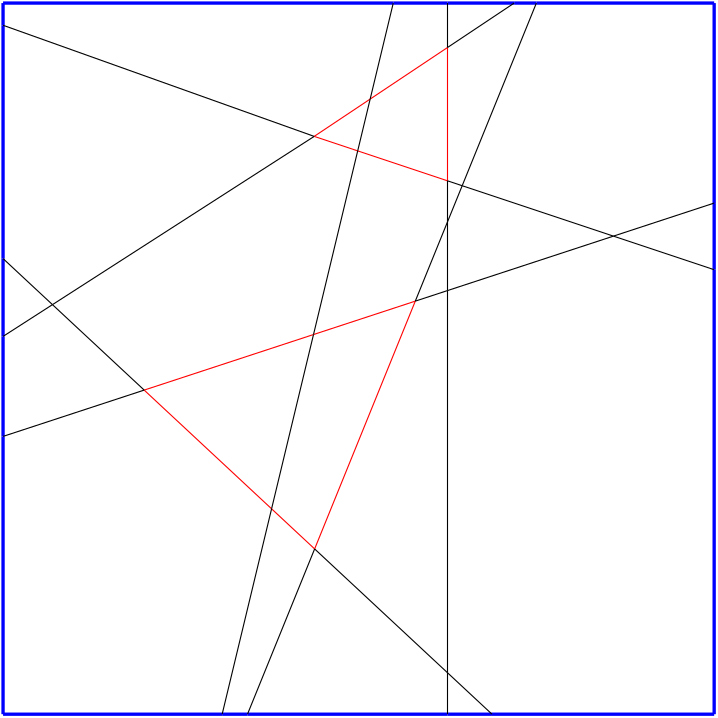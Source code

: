 <?xml version="1.0" encoding="UTF-8"?>
<ipe version="70005" creator="HGeometry"><ipestyle name="basic">
<color name="red" value="1 0 0"/>
<color name="green" value="0 1 0"/>
<color name="blue" value="0 0 1"/>
<color name="yellow" value="1 1 0"/>
<color name="orange" value="1 0.647 0"/>
<color name="gold" value="1 0.843 0"/>
<color name="purple" value="0.627 0.125 0.941"/>
<color name="gray" value="0.745 0.745 0.745"/>
<color name="brown" value="0.647 0.165 0.165"/>
<color name="navy" value="0 0 0.502"/>
<color name="pink" value="1 0.753 0.796"/>
<color name="seagreen" value="0.18 0.545 0.341"/>
<color name="turquoise" value="0.251 0.878 0.816"/>
<color name="violet" value="0.933 0.51 0.933"/>
<color name="darkblue" value="0 0 0.545"/>
<color name="darkcyan" value="0 0.545 0.545"/>
<color name="darkgray" value="0.663 0.663 0.663"/>
<color name="darkgreen" value="0 0.392 0"/>
<color name="darkmagenta" value="0.545 0 0.545"/>
<color name="darkorange" value="1 0.549 0"/>
<color name="darkred" value="0.545 0 0"/>
<color name="lightblue" value="0.678 0.847 0.902"/>
<color name="lightcyan" value="0.878 1 1"/>
<color name="lightgray" value="0.827 0.827 0.827"/>
<color name="lightgreen" value="0.565 0.933 0.565"/>
<color name="lightyellow" value="1 1 0.878"/>
<dashstyle name="dashed" value="[4] 0"/>
<dashstyle name="dotted" value="[1 3] 0"/>
<dashstyle name="dash dotted" value="[4 2 1 2] 0"/>
<dashstyle name="dash dot dotted" value="[4 2 1 2 1 2] 0"/>
<pen name="heavier" value="0.8"/>
<pen name="fat" value="1.2"/>
<pen name="ultrafat" value="2"/>
<textsize name="large" value="\large"/>
<textsize name="Large" value="\Large"/>
<textsize name="LARGE" value="\LARGE"/>
<textsize name="huge" value="\huge"/>
<textsize name="Huge" value="\Huge"/>
<textsize name="small" value="\small"/>
<textsize name="footnote" value="\footnotesize"/>
<textsize name="tiny" value="\tiny"/>
<symbolsize name="small" value="2"/>
<symbolsize name="tiny" value="1.1"/>
<symbolsize name="large" value="5"/>
<arrowsize name="small" value="5"/>
<arrowsize name="tiny" value="3"/>
<arrowsize name="large" value="10"/>
<gridsize name="4 pts" value="4"/>
<gridsize name="8 pts (~3 mm)" value="8"/>
<gridsize name="16 pts (~6 mm)" value="16"/>
<gridsize name="32 pts (~12 mm)" value="32"/>
<gridsize name="10 pts (~3.5 mm)" value="10"/>
<gridsize name="20 pts (~7 mm)" value="20"/>
<gridsize name="14 pts (~5 mm)" value="14"/>
<gridsize name="28 pts (~10 mm)" value="28"/>
<gridsize name="56 pts (~20 mm)" value="56"/>
<anglesize name="90 deg" value="90"/>
<anglesize name="60 deg" value="60"/>
<anglesize name="45 deg" value="45"/>
<anglesize name="30 deg" value="30"/>
<anglesize name="22.5 deg" value="22.5"/>
<symbol name="mark/circle(sx)" transformations="translations">
<path fill="sym-stroke">
0.6 0 0 0.6 0 0 e 0.4 0 0 0.4 0 0 e
</path></symbol>
<symbol name="mark/disk(sx)" transformations="translations">
<path fill="sym-stroke">
0.6 0 0 0.6 0 0 e
</path></symbol>
<symbol name="mark/fdisk(sfx)" transformations="translations">
<group><path fill="sym-fill">
0.5 0 0 0.5 0 0 e
</path><path fill="sym-stroke" fillrule="eofill">
0.6 0 0 0.6 0 0 e 0.4 0 0 0.4 0 0 e
</path></group></symbol>
<symbol name="mark/box(sx)" transformations="translations">
<path fill="sym-stroke" fillrule="eofill">
-0.6 -0.6 m 0.6 -0.6 l 0.6 0.6 l -0.6 0.6 l h
-0.4 -0.4 m 0.4 -0.4 l 0.4 0.4 l -0.4 0.4 l h</path></symbol>
<symbol name="mark/square(sx)" transformations="translations">
<path fill="sym-stroke">
-0.6 -0.6 m 0.6 -0.6 l 0.6 0.6 l -0.6 0.6 l h</path></symbol>
<symbol name="mark/fsquare(sfx)" transformations="translations">
<group><path fill="sym-fill">
-0.5 -0.5 m 0.5 -0.5 l 0.5 0.5 l -0.5 0.5 l h</path>
<path fill="sym-stroke" fillrule="eofill">
-0.6 -0.6 m 0.6 -0.6 l 0.6 0.6 l -0.6 0.6 l h
-0.4 -0.4 m 0.4 -0.4 l 0.4 0.4 l -0.4 0.4 l h</path></group></symbol>
<symbol name="mark/cross(sx)" transformations="translations">
<group><path fill="sym-stroke">
-0.43 -0.57 m 0.57 0.43 l 0.43 0.57 l -0.57 -0.43 l h</path>
<path fill="sym-stroke">
-0.43 0.57 m 0.57 -0.43 l 0.43 -0.57 l -0.57 0.43 l h</path>
</group></symbol>
<symbol name="arrow/arc(spx)">
<path pen="sym-pen" stroke="sym-stroke" fill="sym-stroke">
0 0 m -1.0 0.333 l -1.0 -0.333 l h</path></symbol>
<symbol name="arrow/farc(spx)">
<path pen="sym-pen" stroke="sym-stroke" fill="white">
0 0 m -1.0 0.333 l -1.0 -0.333 l h</path></symbol>
<symbol name="arrow/ptarc(spx)">
<path pen="sym-pen" stroke="sym-stroke" fill="sym-stroke">
0 0 m -1.0 0.333 l -0.8 0 l -1.0 -0.333 l h</path></symbol>
<symbol name="arrow/fptarc(spx)">
<path pen="sym-pen" stroke="sym-stroke" fill="white">
0 0 m -1.0 0.333 l -0.8 0 l -1.0 -0.333 l h</path></symbol>
<symbol name="arrow/fnormal(spx)">
<path pen="sym-pen" stroke="sym-stroke" fill="white">
0 0 m -1.0 0.333 l -1.0 -0.333 l h</path></symbol>
<symbol name="arrow/pointed(spx)">
<path pen="sym-pen" stroke="sym-stroke" fill="sym-stroke">
0 0 m -1.0 0.333 l -0.8 0 l -1.0 -0.333 l h</path></symbol>
<symbol name="arrow/fpointed(spx)">
<path pen="sym-pen" stroke="sym-stroke" fill="white">
0 0 m -1.0 0.333 l -0.8 0 l -1.0 -0.333 l h</path></symbol>
<symbol name="arrow/linear(spx)">
<path pen="sym-pen" stroke="sym-stroke">
-1.0 0.333 m 0 0 l -1.0 -0.333 l</path></symbol>
<symbol name="arrow/fdouble(spx)">
<path pen="sym-pen" stroke="sym-stroke" fill="white">
0 0 m -1.0 0.333 l -1.0 -0.333 l h
-1 0 m -2.0 0.333 l -2.0 -0.333 l h
</path></symbol>
<symbol name="arrow/double(spx)">
<path pen="sym-pen" stroke="sym-stroke" fill="sym-stroke">
0 0 m -1.0 0.333 l -1.0 -0.333 l h
-1 0 m -2.0 0.333 l -2.0 -0.333 l h
</path></symbol>
<tiling name="falling" angle="-60" width="1" step="4"/>
<tiling name="rising" angle="30" width="1" step="4"/>
<textstyle name="center" begin="\begin{center}" end="\end{center}"/>
<textstyle name="itemize" begin="\begin{itemize}" end="\end{itemize}"/>
<textstyle name="item" begin="\begin{itemize}\item{}" end="\end{itemize}"/>
</ipestyle><page><layer name="alpha"/><view layers="alpha" active="alpha"/><path layer="alpha" stroke="blue" pen="fat">-128.000000000000 128.000000000000 m
-128.000000000000 125.330729166666 -128.000000000000 122.661458333333 -128.000000000000 120.000000000000 c
</path><path layer="alpha" stroke="blue" pen="fat">-128.000000000000 120.000000000000 m
-128.000000000000 91.992187500000 -128.000000000000 63.992187500000 -128.000000000000 36.000000000000 c
</path><path layer="alpha" stroke="blue" pen="fat">-128.000000000000 36.000000000000 m
-128.000000000000 26.658854166666 -128.000000000000 17.325520833333 -128.000000000000 8.000000000000 c
</path><path layer="alpha" stroke="blue" pen="fat">-128.000000000000 8.000000000000 m
-128.000000000000 -4.007812500000 -128.000000000000 -16.007812500000 -128.000000000000 -28.000000000000 c
</path><path layer="alpha" stroke="blue" pen="fat">-128.000000000000 -28.000000000000 m
-128.000000000000 -61.338541666667 -128.000000000000 -94.669270833334 -128.000000000000 -128.000000000000 c
</path><path layer="alpha" stroke="blue" pen="fat">-128.000000000000 -128.000000000000 m
-101.705729166667 -128.000000000000 -75.411458333334 -128.000000000000 -49.119700000000 -128.000000000000 c
</path><path layer="alpha" stroke="blue" pen="fat">-49.119700000000 -128.000000000000 m
-46.075520833334 -128.000000000000 -43.033854166667 -128.000000000000 -40.000000000000 -128.000000000000 c
</path><path layer="alpha" stroke="blue" pen="fat">-40.000000000000 -128.000000000000 m
-15.992187500000 -128.000000000000 8.007812500000 -128.000000000000 32.000000000000 -128.000000000000 c
</path><path layer="alpha" stroke="blue" pen="fat">32.000000000000 -128.000000000000 m
37.341145833333 -128.000000000000 42.674479166666 -128.000000000000 48.000000000000 -128.000000000000 c
</path><path layer="alpha" stroke="blue" pen="fat">48.000000000000 -128.000000000000 m
74.671875000000 -128.000000000000 101.335937500000 -128.000000000000 128.000000000000 -128.000000000000 c
</path><path layer="alpha" stroke="blue" pen="fat">128.000000000000 -128.000000000000 m
128.000000000000 -74.664062500000 128.000000000000 -21.328125000000 128.000000000000 32.000000000000 c
</path><path layer="alpha" stroke="blue" pen="fat">128.000000000000 32.000000000000 m
128.000000000000 40.007812500000 128.000000000000 48.007812500000 128.000000000000 56.000000000000 c
</path><path layer="alpha" stroke="blue" pen="fat">128.000000000000 56.000000000000 m
128.000000000000 80.005208333333 128.000000000000 104.002604166666 128.000000000000 128.000000000000 c
</path><path layer="alpha" stroke="blue" pen="fat">128.000000000000 128.000000000000 m
106.664062500000 128.000000000000 85.328125000000 128.000000000000 64.000000000000 128.000000000000 c
</path><path layer="alpha" stroke="blue" pen="fat">64.000000000000 128.000000000000 m
61.325520833333 128.000000000000 58.658854166666 128.000000000000 56.000000000000 128.000000000000 c
</path><path layer="alpha" stroke="blue" pen="fat">56.000000000000 128.000000000000 m
47.992187500000 128.000000000000 39.992187500000 128.000000000000 32.000000000000 128.000000000000 c
</path><path layer="alpha" stroke="blue" pen="fat">32.000000000000 128.000000000000 m
25.486979166666 128.000000000000 18.981770833333 128.000000000000 12.474600000000 128.000000000000 c
</path><path layer="alpha" stroke="blue" pen="fat">12.474600000000 128.000000000000 m
-34.348958333334 128.000000000000 -81.174479166667 128.000000000000 -128.000000000000 128.000000000000 c
</path><path stroke="red">-16.000000000000 80.000000000000 m
-10.775390625000 78.258463541666 -5.550781250000 76.516927083333 -0.331029138089 74.776931762695 c
</path><path stroke="red">-0.331029138089 74.776931762695 m
10.449218750000 71.183593750000 21.224609375000 67.591796875000 32.000000000000 64.000000000000 c
</path><path stroke="red">32.000000000000 64.000000000000 m
32.000000000000 80.000000000000 32.000000000000 96.000000000000 32.000000000000 112.000000000000 c
</path><path stroke="red">32.000000000000 112.000000000000 m
22.720703125000 105.813802083333 13.441406250000 99.627604166666 4.159313321208 93.439727783203 c
</path><path stroke="red">4.159313321208 93.439727783203 m
-2.558593750000 88.960937500000 -9.279296875000 84.480468750000 -16.000000000000 80.000000000000 c
</path><path stroke="black">32.000000000000 112.000000000000 m
40.000000000000 117.333333333333 48.000000000000 122.666666666666 56.000000000000 128.000000000000 c
</path><path stroke="black">32.000000000000 112.000000000000 m
32.000000000000 117.333333333333 32.000000000000 122.666666666666 32.000000000000 128.000000000000 c
</path><path stroke="black">32.000000000000 64.000000000000 m
33.759765625000 63.413411458333 35.519531250000 62.826822916666 37.284315442085 62.238777306556 c
</path><path stroke="black">37.284315442085 62.238777306556 m
55.423828125000 56.192057291666 73.568359375000 50.143880208333 91.716780822181 44.094434755134 c
</path><path stroke="black">91.716780822181 44.094434755134 m
103.808593750000 40.063802083333 115.904296875000 36.031901041666 128.000000000000 32.000000000000 c
</path><path stroke="black">32.000000000000 64.000000000000 m
32.000000000000 59.076171875000 32.000000000000 54.152343750000 31.999927971839 49.230538350105 c
</path><path stroke="black">31.999927971839 49.230538350105 m
32.000000000000 40.986328125000 32.000000000000 32.744140625000 31.999855457115 24.499811680412 c
</path><path stroke="black">31.999855457115 24.499811680412 m
32.000000000000 -21.361328125000 32.000000000000 -67.224609375000 32.000035771369 -113.091265099526 c
</path><path stroke="black">32.000035771369 -113.091265099526 m
32.000000000000 -118.058593750000 32.000000000000 -123.029296875000 32.000000000000 -128.000000000000 c
</path><path stroke="black">-16.000000000000 80.000000000000 m
-47.406575520834 59.810058593750 -78.813151041667 39.620117187500 -110.218525383950 19.430976793289 c
</path><path stroke="black">-110.218525383950 19.430976793289 m
-116.146484375000 15.620117187500 -122.073242187500 11.810058593750 -128.000000000000 8.000000000000 c
</path><path stroke="black">-16.000000000000 80.000000000000 m
-53.333333333334 93.333333333333 -90.666666666667 106.666666666666 -128.000000000000 120.000000000000 c
</path><path stroke="red">-15.835100000000 -68.517300000000 m
-3.754100000000 -38.779433333334 8.326900000000 -9.041566666667 20.407900000000 20.696300000000 c
</path><path stroke="red">20.407900000000 20.696300000000 m
8.192498551432 16.688126092529 -4.022902897136 12.679952185058 -16.235919842625 8.672467866230 c
</path><path stroke="red">-16.235919842625 8.672467866230 m
-36.560236230469 2.003652185058 -56.882168115235 -4.664473907471 -77.204100000000 -11.332600000000 c
</path><path stroke="red">-77.204100000000 -11.332600000000 m
-61.913040775554 -25.581074546306 -46.621981551107 -39.829549092611 -31.333343878079 -54.075708369160 c
</path><path stroke="red">-31.333343878079 -54.075708369160 m
-26.165648217774 -58.891115759278 -21.000374108887 -63.704207879639 -15.835100000000 -68.517300000000 c
</path><path stroke="black">-77.204100000000 -11.332600000000 m
-88.210291711426 -1.076818139649 -99.216483422852 9.178963720703 -110.218525383950 19.430976793289 c
</path><path stroke="black">-110.218525383950 19.430976793289 m
-116.148450089519 24.956497054036 -122.074225044760 30.478248527018 -128.000000000000 36.000000000000 c
</path><path stroke="black">-77.204100000000 -11.332600000000 m
-94.136066666667 -16.888400000000 -111.068033333334 -22.444200000000 -128.000000000000 -28.000000000000 c
</path><path stroke="black">-15.835100000000 -68.517300000000 m
-23.890066666667 -88.344866666667 -31.945033333334 -108.172433333334 -40.000000000000 -128.000000000000 c
</path><path stroke="black">-15.835100000000 -68.517300000000 m
0.109388987223 -83.374663035075 16.053877974446 -98.232026070150 32.000035771369 -113.091265099526 c
</path><path stroke="black">32.000035771369 -113.091265099526 m
37.332244641113 -118.059592736817 42.666122320556 -123.029796368409 48.000000000000 -128.000000000000 c
</path><path stroke="black">20.407900000000 20.696300000000 m
24.271426540120 21.964021160888 28.134953080240 23.231742321777 31.999855457115 24.499811680412 c
</path><path stroke="black">31.999855457115 24.499811680412 m
51.904944411214 31.031280047607 71.811409202067 37.563096612548 91.716780822181 44.094434755134 c
</path><path stroke="black">91.716780822181 44.094434755134 m
103.811915995279 48.063275451660 115.905957997639 52.031637725830 128.000000000000 56.000000000000 c
</path><path stroke="black">20.407900000000 20.696300000000 m
24.272051605224 30.208063934326 28.136203210449 39.719827868652 31.999927971839 49.230538350105 c
</path><path stroke="black">31.999927971839 49.230538350105 m
33.761705535888 53.567227142333 35.523056256103 57.902862481689 37.284315442085 62.238777306556 c
</path><path stroke="black">37.284315442085 62.238777306556 m
46.189604650878 84.158998547363 55.094802325439 106.079499273681 64.000000000000 128.000000000000 c
</path><path stroke="black">12.474600000000 128.000000000000 m
9.703282567342 116.481770833333 6.931965134684 104.963541666666 4.159313321208 93.439727783203 c
</path><path stroke="black">4.159313321208 93.439727783203 m
2.663146308390 87.221354166666 1.165644914754 80.997395833333 -0.331029138089 74.776931762695 c
</path><path stroke="black">-0.331029138089 74.776931762695 m
-5.632635470582 52.742187500000 -10.933414462281 30.710937500000 -16.235919842625 8.672467866230 c
</path><path stroke="black">-16.235919842625 8.672467866230 m
-21.266800647990 -12.236979166667 -26.299407842001 -33.153645833334 -31.333343878079 -54.075708369160 c
</path><path stroke="black">-31.333343878079 -54.075708369160 m
-37.261243357341 -78.713541666667 -43.190471678671 -103.356770833334 -49.119700000000 -128.000000000000 c
</path></page></ipe>